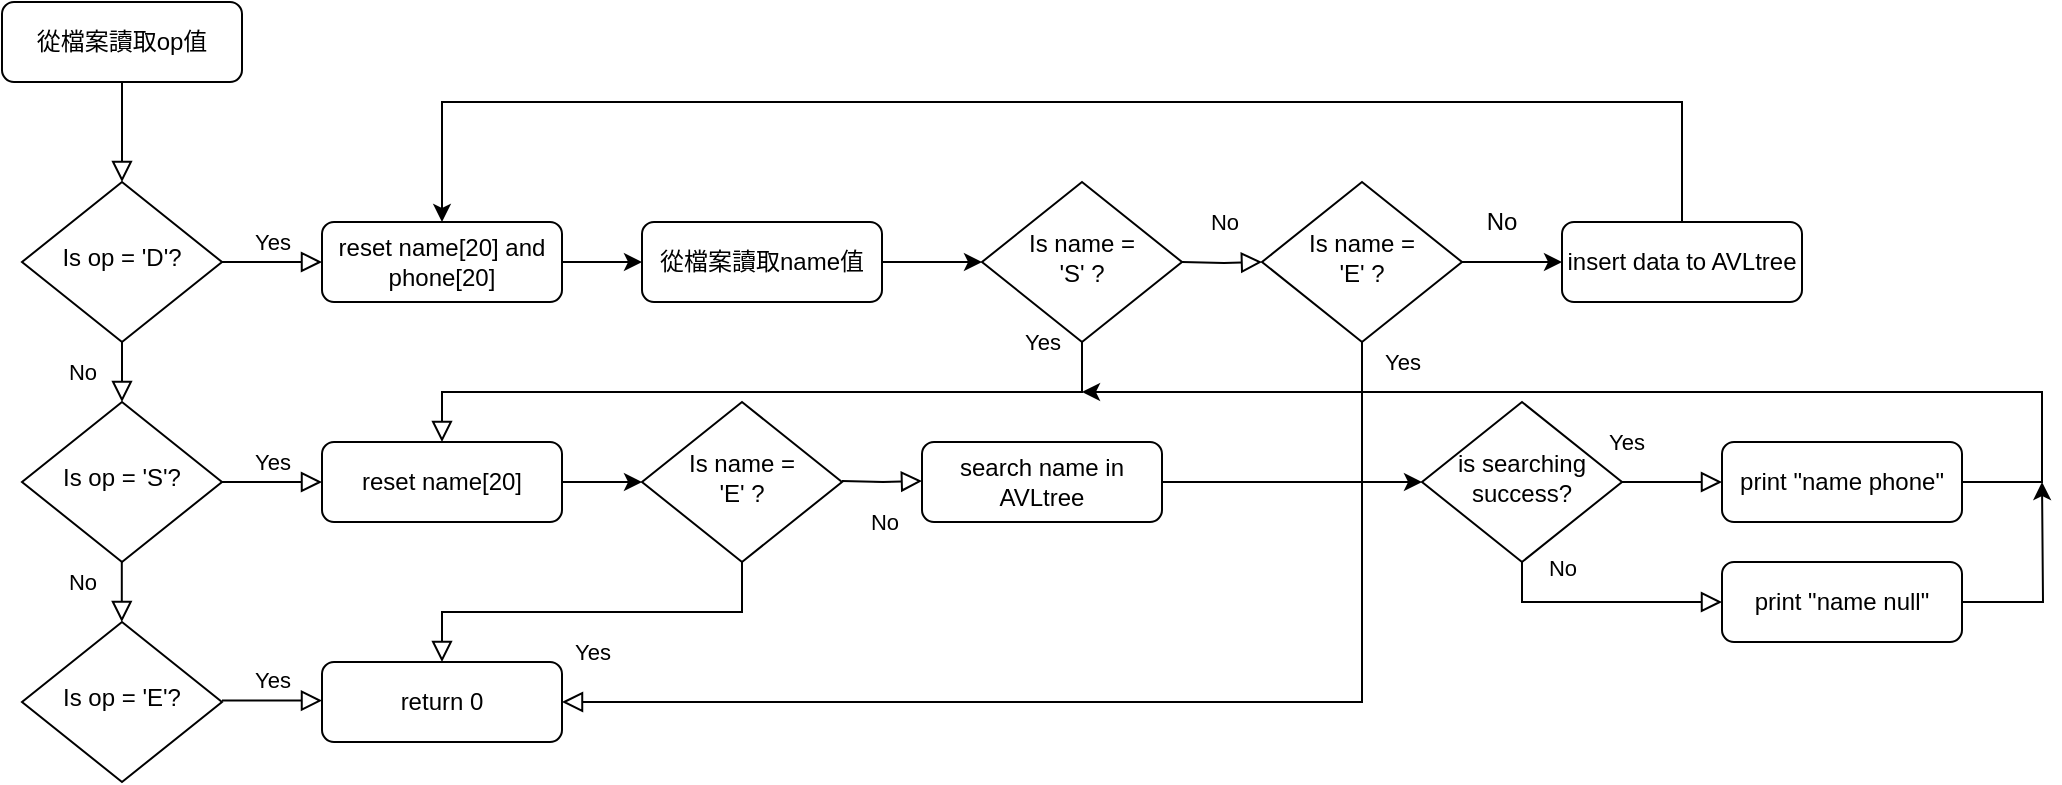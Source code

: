 <mxfile version="13.10.4" type="device"><diagram id="C5RBs43oDa-KdzZeNtuy" name="Page-1"><mxGraphModel dx="1117" dy="543" grid="1" gridSize="10" guides="1" tooltips="1" connect="1" arrows="1" fold="1" page="1" pageScale="1" pageWidth="827" pageHeight="1169" math="0" shadow="0"><root><mxCell id="WIyWlLk6GJQsqaUBKTNV-0"/><mxCell id="WIyWlLk6GJQsqaUBKTNV-1" parent="WIyWlLk6GJQsqaUBKTNV-0"/><mxCell id="WIyWlLk6GJQsqaUBKTNV-2" value="" style="rounded=0;html=1;jettySize=auto;orthogonalLoop=1;fontSize=11;endArrow=block;endFill=0;endSize=8;strokeWidth=1;shadow=0;labelBackgroundColor=none;edgeStyle=orthogonalEdgeStyle;" parent="WIyWlLk6GJQsqaUBKTNV-1" source="WIyWlLk6GJQsqaUBKTNV-3" target="WIyWlLk6GJQsqaUBKTNV-6" edge="1"><mxGeometry relative="1" as="geometry"/></mxCell><mxCell id="WIyWlLk6GJQsqaUBKTNV-3" value="從檔案讀取op值" style="rounded=1;whiteSpace=wrap;html=1;fontSize=12;glass=0;strokeWidth=1;shadow=0;" parent="WIyWlLk6GJQsqaUBKTNV-1" vertex="1"><mxGeometry x="160" y="80" width="120" height="40" as="geometry"/></mxCell><mxCell id="WIyWlLk6GJQsqaUBKTNV-4" value="No" style="rounded=0;html=1;jettySize=auto;orthogonalLoop=1;fontSize=11;endArrow=block;endFill=0;endSize=8;strokeWidth=1;shadow=0;labelBackgroundColor=none;edgeStyle=orthogonalEdgeStyle;" parent="WIyWlLk6GJQsqaUBKTNV-1" source="WIyWlLk6GJQsqaUBKTNV-6" target="WIyWlLk6GJQsqaUBKTNV-10" edge="1"><mxGeometry y="20" relative="1" as="geometry"><mxPoint as="offset"/></mxGeometry></mxCell><mxCell id="WIyWlLk6GJQsqaUBKTNV-5" value="Yes" style="edgeStyle=orthogonalEdgeStyle;rounded=0;html=1;jettySize=auto;orthogonalLoop=1;fontSize=11;endArrow=block;endFill=0;endSize=8;strokeWidth=1;shadow=0;labelBackgroundColor=none;" parent="WIyWlLk6GJQsqaUBKTNV-1" source="WIyWlLk6GJQsqaUBKTNV-6" target="WIyWlLk6GJQsqaUBKTNV-7" edge="1"><mxGeometry y="10" relative="1" as="geometry"><mxPoint as="offset"/></mxGeometry></mxCell><mxCell id="WIyWlLk6GJQsqaUBKTNV-6" value="Is op = 'D'?" style="rhombus;whiteSpace=wrap;html=1;shadow=0;fontFamily=Helvetica;fontSize=12;align=center;strokeWidth=1;spacing=6;spacingTop=-4;" parent="WIyWlLk6GJQsqaUBKTNV-1" vertex="1"><mxGeometry x="170" y="170" width="100" height="80" as="geometry"/></mxCell><mxCell id="7KZEeXl6_9mIuSZbkCPM-9" value="" style="edgeStyle=orthogonalEdgeStyle;rounded=0;orthogonalLoop=1;jettySize=auto;html=1;" edge="1" parent="WIyWlLk6GJQsqaUBKTNV-1" source="WIyWlLk6GJQsqaUBKTNV-7" target="7KZEeXl6_9mIuSZbkCPM-7"><mxGeometry relative="1" as="geometry"/></mxCell><mxCell id="WIyWlLk6GJQsqaUBKTNV-7" value="reset name[20] and phone[20]" style="rounded=1;whiteSpace=wrap;html=1;fontSize=12;glass=0;strokeWidth=1;shadow=0;" parent="WIyWlLk6GJQsqaUBKTNV-1" vertex="1"><mxGeometry x="320" y="190" width="120" height="40" as="geometry"/></mxCell><mxCell id="WIyWlLk6GJQsqaUBKTNV-9" value="Yes" style="edgeStyle=orthogonalEdgeStyle;rounded=0;html=1;jettySize=auto;orthogonalLoop=1;fontSize=11;endArrow=block;endFill=0;endSize=8;strokeWidth=1;shadow=0;labelBackgroundColor=none;" parent="WIyWlLk6GJQsqaUBKTNV-1" source="WIyWlLk6GJQsqaUBKTNV-10" target="WIyWlLk6GJQsqaUBKTNV-12" edge="1"><mxGeometry y="10" relative="1" as="geometry"><mxPoint as="offset"/></mxGeometry></mxCell><mxCell id="WIyWlLk6GJQsqaUBKTNV-10" value="Is op = 'S'?" style="rhombus;whiteSpace=wrap;html=1;shadow=0;fontFamily=Helvetica;fontSize=12;align=center;strokeWidth=1;spacing=6;spacingTop=-4;" parent="WIyWlLk6GJQsqaUBKTNV-1" vertex="1"><mxGeometry x="170" y="280" width="100" height="80" as="geometry"/></mxCell><mxCell id="7KZEeXl6_9mIuSZbkCPM-37" value="" style="edgeStyle=orthogonalEdgeStyle;rounded=0;orthogonalLoop=1;jettySize=auto;html=1;" edge="1" parent="WIyWlLk6GJQsqaUBKTNV-1" source="WIyWlLk6GJQsqaUBKTNV-12" target="7KZEeXl6_9mIuSZbkCPM-28"><mxGeometry relative="1" as="geometry"/></mxCell><mxCell id="WIyWlLk6GJQsqaUBKTNV-12" value="reset name[20]" style="rounded=1;whiteSpace=wrap;html=1;fontSize=12;glass=0;strokeWidth=1;shadow=0;" parent="WIyWlLk6GJQsqaUBKTNV-1" vertex="1"><mxGeometry x="320" y="300" width="120" height="40" as="geometry"/></mxCell><mxCell id="7KZEeXl6_9mIuSZbkCPM-0" value="Is op = 'E'?" style="rhombus;whiteSpace=wrap;html=1;shadow=0;fontFamily=Helvetica;fontSize=12;align=center;strokeWidth=1;spacing=6;spacingTop=-4;" vertex="1" parent="WIyWlLk6GJQsqaUBKTNV-1"><mxGeometry x="170" y="390" width="100" height="80" as="geometry"/></mxCell><mxCell id="7KZEeXl6_9mIuSZbkCPM-4" value="No" style="rounded=0;html=1;jettySize=auto;orthogonalLoop=1;fontSize=11;endArrow=block;endFill=0;endSize=8;strokeWidth=1;shadow=0;labelBackgroundColor=none;edgeStyle=orthogonalEdgeStyle;" edge="1" parent="WIyWlLk6GJQsqaUBKTNV-1"><mxGeometry x="-0.333" y="-20" relative="1" as="geometry"><mxPoint as="offset"/><mxPoint x="219.9" y="360.0" as="sourcePoint"/><mxPoint x="219.9" y="390.0" as="targetPoint"/></mxGeometry></mxCell><mxCell id="7KZEeXl6_9mIuSZbkCPM-5" value="Yes" style="edgeStyle=orthogonalEdgeStyle;rounded=0;html=1;jettySize=auto;orthogonalLoop=1;fontSize=11;endArrow=block;endFill=0;endSize=8;strokeWidth=1;shadow=0;labelBackgroundColor=none;" edge="1" parent="WIyWlLk6GJQsqaUBKTNV-1"><mxGeometry y="10" relative="1" as="geometry"><mxPoint as="offset"/><mxPoint x="270" y="429.29" as="sourcePoint"/><mxPoint x="320" y="429.29" as="targetPoint"/></mxGeometry></mxCell><mxCell id="7KZEeXl6_9mIuSZbkCPM-6" value="return 0" style="rounded=1;whiteSpace=wrap;html=1;fontSize=12;glass=0;strokeWidth=1;shadow=0;" vertex="1" parent="WIyWlLk6GJQsqaUBKTNV-1"><mxGeometry x="320" y="410" width="120" height="40" as="geometry"/></mxCell><mxCell id="7KZEeXl6_9mIuSZbkCPM-21" value="" style="edgeStyle=orthogonalEdgeStyle;rounded=0;orthogonalLoop=1;jettySize=auto;html=1;" edge="1" parent="WIyWlLk6GJQsqaUBKTNV-1" source="7KZEeXl6_9mIuSZbkCPM-7" target="7KZEeXl6_9mIuSZbkCPM-18"><mxGeometry relative="1" as="geometry"/></mxCell><mxCell id="7KZEeXl6_9mIuSZbkCPM-7" value="&lt;span&gt;從檔案讀取name值&lt;/span&gt;" style="rounded=1;whiteSpace=wrap;html=1;fontSize=12;glass=0;strokeWidth=1;shadow=0;" vertex="1" parent="WIyWlLk6GJQsqaUBKTNV-1"><mxGeometry x="480" y="190" width="120" height="40" as="geometry"/></mxCell><mxCell id="7KZEeXl6_9mIuSZbkCPM-16" style="edgeStyle=orthogonalEdgeStyle;rounded=0;orthogonalLoop=1;jettySize=auto;html=1;exitX=1;exitY=0.5;exitDx=0;exitDy=0;" edge="1" parent="WIyWlLk6GJQsqaUBKTNV-1" source="7KZEeXl6_9mIuSZbkCPM-8"><mxGeometry relative="1" as="geometry"><mxPoint x="940" y="210" as="targetPoint"/></mxGeometry></mxCell><mxCell id="7KZEeXl6_9mIuSZbkCPM-8" value="Is name =&lt;br&gt;'E' ?" style="rhombus;whiteSpace=wrap;html=1;shadow=0;fontFamily=Helvetica;fontSize=12;align=center;strokeWidth=1;spacing=6;spacingTop=-4;" vertex="1" parent="WIyWlLk6GJQsqaUBKTNV-1"><mxGeometry x="790" y="170" width="100" height="80" as="geometry"/></mxCell><mxCell id="7KZEeXl6_9mIuSZbkCPM-13" value="Yes" style="edgeStyle=orthogonalEdgeStyle;rounded=0;html=1;jettySize=auto;orthogonalLoop=1;fontSize=11;endArrow=block;endFill=0;endSize=8;strokeWidth=1;shadow=0;labelBackgroundColor=none;entryX=1;entryY=0.5;entryDx=0;entryDy=0;exitX=0.5;exitY=1;exitDx=0;exitDy=0;" edge="1" parent="WIyWlLk6GJQsqaUBKTNV-1" source="7KZEeXl6_9mIuSZbkCPM-8" target="7KZEeXl6_9mIuSZbkCPM-6"><mxGeometry x="-0.966" y="20" relative="1" as="geometry"><mxPoint as="offset"/><mxPoint x="740" y="209.29" as="sourcePoint"/><mxPoint x="790" y="209.29" as="targetPoint"/><Array as="points"><mxPoint x="840" y="430"/></Array></mxGeometry></mxCell><mxCell id="7KZEeXl6_9mIuSZbkCPM-17" value="No" style="text;html=1;strokeColor=none;fillColor=none;align=center;verticalAlign=middle;whiteSpace=wrap;rounded=0;" vertex="1" parent="WIyWlLk6GJQsqaUBKTNV-1"><mxGeometry x="890" y="180" width="40" height="20" as="geometry"/></mxCell><mxCell id="7KZEeXl6_9mIuSZbkCPM-18" value="Is name =&lt;br&gt;'S' ?" style="rhombus;whiteSpace=wrap;html=1;shadow=0;fontFamily=Helvetica;fontSize=12;align=center;strokeWidth=1;spacing=6;spacingTop=-4;" vertex="1" parent="WIyWlLk6GJQsqaUBKTNV-1"><mxGeometry x="650" y="170" width="100" height="80" as="geometry"/></mxCell><mxCell id="7KZEeXl6_9mIuSZbkCPM-20" value="Yes" style="edgeStyle=orthogonalEdgeStyle;rounded=0;html=1;jettySize=auto;orthogonalLoop=1;fontSize=11;endArrow=block;endFill=0;endSize=8;strokeWidth=1;shadow=0;labelBackgroundColor=none;entryX=0.5;entryY=0;entryDx=0;entryDy=0;exitX=0.5;exitY=1;exitDx=0;exitDy=0;" edge="1" parent="WIyWlLk6GJQsqaUBKTNV-1" source="7KZEeXl6_9mIuSZbkCPM-18" target="WIyWlLk6GJQsqaUBKTNV-12"><mxGeometry x="-1" y="-20" relative="1" as="geometry"><mxPoint as="offset"/><mxPoint x="770" y="270" as="sourcePoint"/><mxPoint x="520" y="460" as="targetPoint"/></mxGeometry></mxCell><mxCell id="7KZEeXl6_9mIuSZbkCPM-22" value="No" style="rounded=0;html=1;jettySize=auto;orthogonalLoop=1;fontSize=11;endArrow=block;endFill=0;endSize=8;strokeWidth=1;shadow=0;labelBackgroundColor=none;edgeStyle=orthogonalEdgeStyle;entryX=0;entryY=0.5;entryDx=0;entryDy=0;" edge="1" parent="WIyWlLk6GJQsqaUBKTNV-1" target="7KZEeXl6_9mIuSZbkCPM-8"><mxGeometry y="20" relative="1" as="geometry"><mxPoint as="offset"/><mxPoint x="750" y="210" as="sourcePoint"/><mxPoint x="230" y="290" as="targetPoint"/></mxGeometry></mxCell><mxCell id="7KZEeXl6_9mIuSZbkCPM-25" style="edgeStyle=orthogonalEdgeStyle;rounded=0;orthogonalLoop=1;jettySize=auto;html=1;exitX=0.5;exitY=0;exitDx=0;exitDy=0;entryX=0.5;entryY=0;entryDx=0;entryDy=0;" edge="1" parent="WIyWlLk6GJQsqaUBKTNV-1" source="7KZEeXl6_9mIuSZbkCPM-24" target="WIyWlLk6GJQsqaUBKTNV-7"><mxGeometry relative="1" as="geometry"><Array as="points"><mxPoint x="1000" y="130"/><mxPoint x="380" y="130"/></Array></mxGeometry></mxCell><mxCell id="7KZEeXl6_9mIuSZbkCPM-24" value="&lt;span&gt;insert data to AVLtree&lt;/span&gt;" style="rounded=1;whiteSpace=wrap;html=1;fontSize=12;glass=0;strokeWidth=1;shadow=0;" vertex="1" parent="WIyWlLk6GJQsqaUBKTNV-1"><mxGeometry x="940" y="190" width="120" height="40" as="geometry"/></mxCell><mxCell id="7KZEeXl6_9mIuSZbkCPM-28" value="Is name =&lt;br&gt;'E' ?" style="rhombus;whiteSpace=wrap;html=1;shadow=0;fontFamily=Helvetica;fontSize=12;align=center;strokeWidth=1;spacing=6;spacingTop=-4;" vertex="1" parent="WIyWlLk6GJQsqaUBKTNV-1"><mxGeometry x="480" y="280" width="100" height="80" as="geometry"/></mxCell><mxCell id="7KZEeXl6_9mIuSZbkCPM-35" value="Yes" style="rounded=0;html=1;jettySize=auto;orthogonalLoop=1;fontSize=11;endArrow=block;endFill=0;endSize=8;strokeWidth=1;shadow=0;labelBackgroundColor=none;edgeStyle=orthogonalEdgeStyle;entryX=0.5;entryY=0;entryDx=0;entryDy=0;exitX=0.5;exitY=1;exitDx=0;exitDy=0;" edge="1" parent="WIyWlLk6GJQsqaUBKTNV-1" source="7KZEeXl6_9mIuSZbkCPM-28" target="7KZEeXl6_9mIuSZbkCPM-6"><mxGeometry y="20" relative="1" as="geometry"><mxPoint as="offset"/><mxPoint x="600" y="380" as="sourcePoint"/><mxPoint x="640" y="380" as="targetPoint"/></mxGeometry></mxCell><mxCell id="7KZEeXl6_9mIuSZbkCPM-36" value="No" style="rounded=0;html=1;jettySize=auto;orthogonalLoop=1;fontSize=11;endArrow=block;endFill=0;endSize=8;strokeWidth=1;shadow=0;labelBackgroundColor=none;edgeStyle=orthogonalEdgeStyle;entryX=0;entryY=0.5;entryDx=0;entryDy=0;" edge="1" parent="WIyWlLk6GJQsqaUBKTNV-1"><mxGeometry y="20" relative="1" as="geometry"><mxPoint as="offset"/><mxPoint x="580" y="319.5" as="sourcePoint"/><mxPoint x="620" y="319.5" as="targetPoint"/></mxGeometry></mxCell><mxCell id="7KZEeXl6_9mIuSZbkCPM-53" style="edgeStyle=orthogonalEdgeStyle;rounded=0;orthogonalLoop=1;jettySize=auto;html=1;exitX=1;exitY=0.5;exitDx=0;exitDy=0;" edge="1" parent="WIyWlLk6GJQsqaUBKTNV-1" source="7KZEeXl6_9mIuSZbkCPM-39"><mxGeometry relative="1" as="geometry"><mxPoint x="1180" y="320" as="targetPoint"/></mxGeometry></mxCell><mxCell id="7KZEeXl6_9mIuSZbkCPM-39" value="print &quot;name null&quot;" style="rounded=1;whiteSpace=wrap;html=1;fontSize=12;glass=0;strokeWidth=1;shadow=0;" vertex="1" parent="WIyWlLk6GJQsqaUBKTNV-1"><mxGeometry x="1020" y="360" width="120" height="40" as="geometry"/></mxCell><mxCell id="7KZEeXl6_9mIuSZbkCPM-50" style="edgeStyle=orthogonalEdgeStyle;rounded=0;orthogonalLoop=1;jettySize=auto;html=1;exitX=1;exitY=0.5;exitDx=0;exitDy=0;" edge="1" parent="WIyWlLk6GJQsqaUBKTNV-1" source="7KZEeXl6_9mIuSZbkCPM-40"><mxGeometry relative="1" as="geometry"><mxPoint x="700" y="275" as="targetPoint"/><Array as="points"><mxPoint x="1180" y="320"/><mxPoint x="1180" y="275"/></Array></mxGeometry></mxCell><mxCell id="7KZEeXl6_9mIuSZbkCPM-40" value="print &quot;name phone&quot;" style="rounded=1;whiteSpace=wrap;html=1;fontSize=12;glass=0;strokeWidth=1;shadow=0;" vertex="1" parent="WIyWlLk6GJQsqaUBKTNV-1"><mxGeometry x="1020" y="300" width="120" height="40" as="geometry"/></mxCell><mxCell id="7KZEeXl6_9mIuSZbkCPM-46" value="" style="edgeStyle=orthogonalEdgeStyle;rounded=0;orthogonalLoop=1;jettySize=auto;html=1;" edge="1" parent="WIyWlLk6GJQsqaUBKTNV-1" source="7KZEeXl6_9mIuSZbkCPM-41" target="7KZEeXl6_9mIuSZbkCPM-44"><mxGeometry relative="1" as="geometry"/></mxCell><mxCell id="7KZEeXl6_9mIuSZbkCPM-41" value="search name in AVLtree" style="rounded=1;whiteSpace=wrap;html=1;fontSize=12;glass=0;strokeWidth=1;shadow=0;" vertex="1" parent="WIyWlLk6GJQsqaUBKTNV-1"><mxGeometry x="620" y="300" width="120" height="40" as="geometry"/></mxCell><mxCell id="7KZEeXl6_9mIuSZbkCPM-44" value="is searching success?" style="rhombus;whiteSpace=wrap;html=1;shadow=0;fontFamily=Helvetica;fontSize=12;align=center;strokeWidth=1;spacing=6;spacingTop=-4;" vertex="1" parent="WIyWlLk6GJQsqaUBKTNV-1"><mxGeometry x="870" y="280" width="100" height="80" as="geometry"/></mxCell><mxCell id="7KZEeXl6_9mIuSZbkCPM-48" value="No" style="edgeStyle=orthogonalEdgeStyle;rounded=0;html=1;jettySize=auto;orthogonalLoop=1;fontSize=11;endArrow=block;endFill=0;endSize=8;strokeWidth=1;shadow=0;labelBackgroundColor=none;entryX=0;entryY=0.5;entryDx=0;entryDy=0;" edge="1" parent="WIyWlLk6GJQsqaUBKTNV-1" target="7KZEeXl6_9mIuSZbkCPM-39"><mxGeometry x="-0.946" y="20" relative="1" as="geometry"><mxPoint as="offset"/><mxPoint x="920" y="360" as="sourcePoint"/><mxPoint x="920" y="500" as="targetPoint"/><Array as="points"><mxPoint x="920" y="380"/></Array></mxGeometry></mxCell><mxCell id="7KZEeXl6_9mIuSZbkCPM-49" value="Yes" style="edgeStyle=orthogonalEdgeStyle;rounded=0;html=1;jettySize=auto;orthogonalLoop=1;fontSize=11;endArrow=block;endFill=0;endSize=8;strokeWidth=1;shadow=0;labelBackgroundColor=none;exitX=1;exitY=0.5;exitDx=0;exitDy=0;" edge="1" parent="WIyWlLk6GJQsqaUBKTNV-1" source="7KZEeXl6_9mIuSZbkCPM-44"><mxGeometry x="-0.946" y="20" relative="1" as="geometry"><mxPoint as="offset"/><mxPoint x="720" y="270" as="sourcePoint"/><mxPoint x="1020" y="320" as="targetPoint"/></mxGeometry></mxCell></root></mxGraphModel></diagram></mxfile>